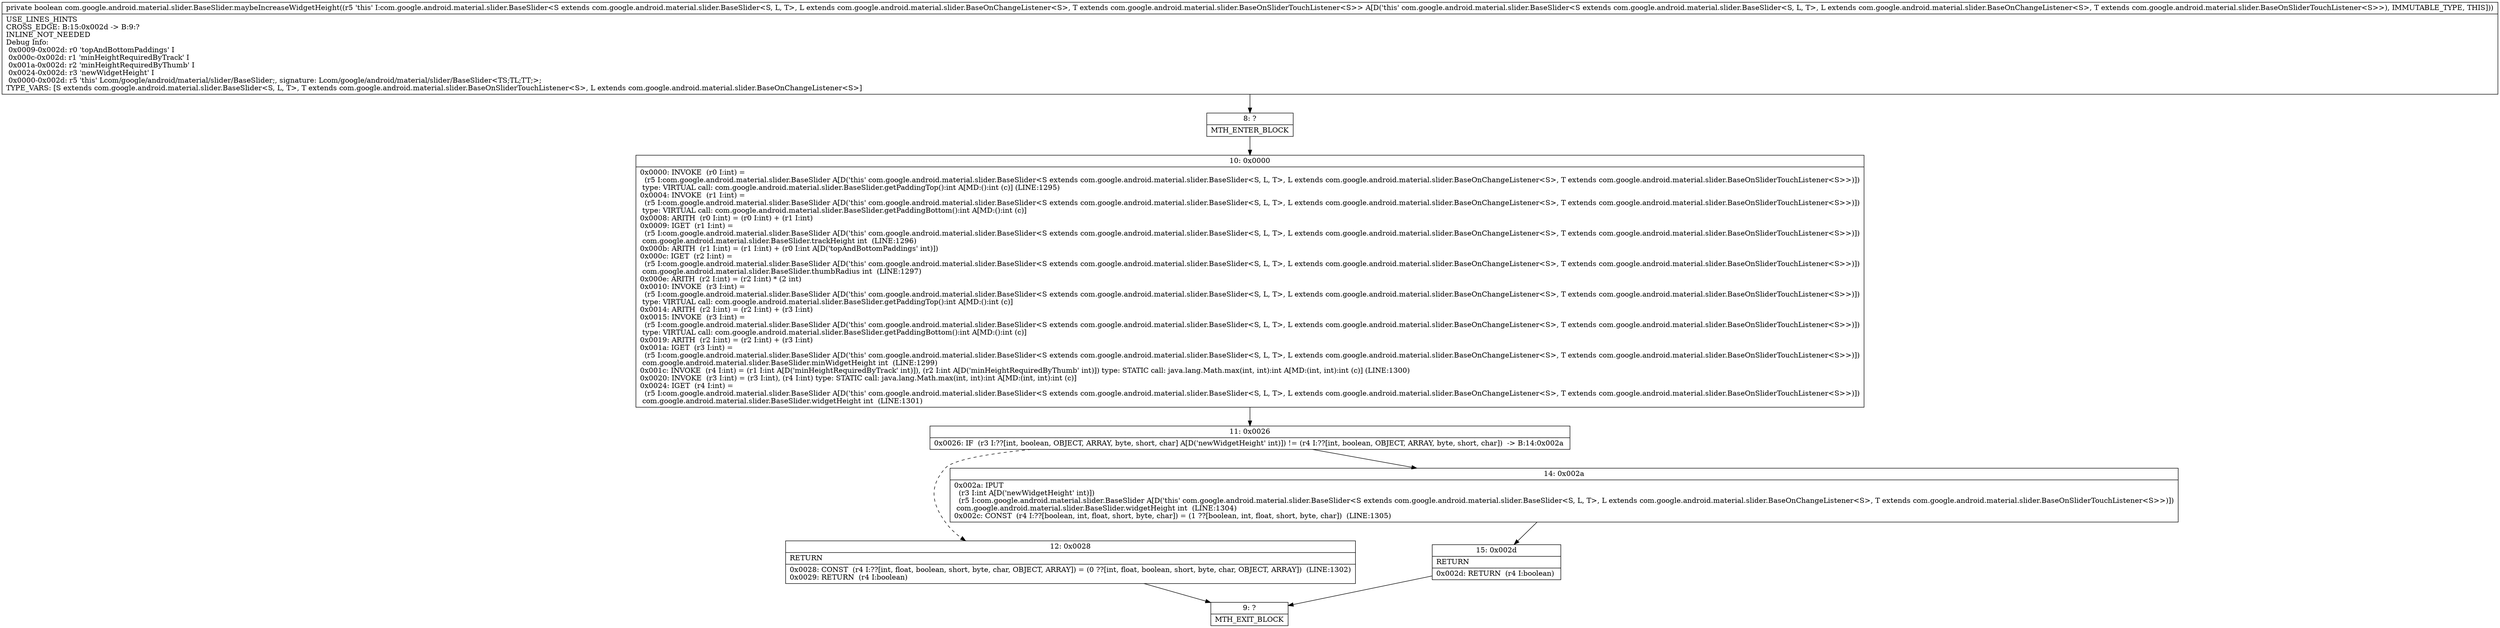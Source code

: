 digraph "CFG forcom.google.android.material.slider.BaseSlider.maybeIncreaseWidgetHeight()Z" {
Node_8 [shape=record,label="{8\:\ ?|MTH_ENTER_BLOCK\l}"];
Node_10 [shape=record,label="{10\:\ 0x0000|0x0000: INVOKE  (r0 I:int) = \l  (r5 I:com.google.android.material.slider.BaseSlider A[D('this' com.google.android.material.slider.BaseSlider\<S extends com.google.android.material.slider.BaseSlider\<S, L, T\>, L extends com.google.android.material.slider.BaseOnChangeListener\<S\>, T extends com.google.android.material.slider.BaseOnSliderTouchListener\<S\>\>)])\l type: VIRTUAL call: com.google.android.material.slider.BaseSlider.getPaddingTop():int A[MD:():int (c)] (LINE:1295)\l0x0004: INVOKE  (r1 I:int) = \l  (r5 I:com.google.android.material.slider.BaseSlider A[D('this' com.google.android.material.slider.BaseSlider\<S extends com.google.android.material.slider.BaseSlider\<S, L, T\>, L extends com.google.android.material.slider.BaseOnChangeListener\<S\>, T extends com.google.android.material.slider.BaseOnSliderTouchListener\<S\>\>)])\l type: VIRTUAL call: com.google.android.material.slider.BaseSlider.getPaddingBottom():int A[MD:():int (c)]\l0x0008: ARITH  (r0 I:int) = (r0 I:int) + (r1 I:int) \l0x0009: IGET  (r1 I:int) = \l  (r5 I:com.google.android.material.slider.BaseSlider A[D('this' com.google.android.material.slider.BaseSlider\<S extends com.google.android.material.slider.BaseSlider\<S, L, T\>, L extends com.google.android.material.slider.BaseOnChangeListener\<S\>, T extends com.google.android.material.slider.BaseOnSliderTouchListener\<S\>\>)])\l com.google.android.material.slider.BaseSlider.trackHeight int  (LINE:1296)\l0x000b: ARITH  (r1 I:int) = (r1 I:int) + (r0 I:int A[D('topAndBottomPaddings' int)]) \l0x000c: IGET  (r2 I:int) = \l  (r5 I:com.google.android.material.slider.BaseSlider A[D('this' com.google.android.material.slider.BaseSlider\<S extends com.google.android.material.slider.BaseSlider\<S, L, T\>, L extends com.google.android.material.slider.BaseOnChangeListener\<S\>, T extends com.google.android.material.slider.BaseOnSliderTouchListener\<S\>\>)])\l com.google.android.material.slider.BaseSlider.thumbRadius int  (LINE:1297)\l0x000e: ARITH  (r2 I:int) = (r2 I:int) * (2 int) \l0x0010: INVOKE  (r3 I:int) = \l  (r5 I:com.google.android.material.slider.BaseSlider A[D('this' com.google.android.material.slider.BaseSlider\<S extends com.google.android.material.slider.BaseSlider\<S, L, T\>, L extends com.google.android.material.slider.BaseOnChangeListener\<S\>, T extends com.google.android.material.slider.BaseOnSliderTouchListener\<S\>\>)])\l type: VIRTUAL call: com.google.android.material.slider.BaseSlider.getPaddingTop():int A[MD:():int (c)]\l0x0014: ARITH  (r2 I:int) = (r2 I:int) + (r3 I:int) \l0x0015: INVOKE  (r3 I:int) = \l  (r5 I:com.google.android.material.slider.BaseSlider A[D('this' com.google.android.material.slider.BaseSlider\<S extends com.google.android.material.slider.BaseSlider\<S, L, T\>, L extends com.google.android.material.slider.BaseOnChangeListener\<S\>, T extends com.google.android.material.slider.BaseOnSliderTouchListener\<S\>\>)])\l type: VIRTUAL call: com.google.android.material.slider.BaseSlider.getPaddingBottom():int A[MD:():int (c)]\l0x0019: ARITH  (r2 I:int) = (r2 I:int) + (r3 I:int) \l0x001a: IGET  (r3 I:int) = \l  (r5 I:com.google.android.material.slider.BaseSlider A[D('this' com.google.android.material.slider.BaseSlider\<S extends com.google.android.material.slider.BaseSlider\<S, L, T\>, L extends com.google.android.material.slider.BaseOnChangeListener\<S\>, T extends com.google.android.material.slider.BaseOnSliderTouchListener\<S\>\>)])\l com.google.android.material.slider.BaseSlider.minWidgetHeight int  (LINE:1299)\l0x001c: INVOKE  (r4 I:int) = (r1 I:int A[D('minHeightRequiredByTrack' int)]), (r2 I:int A[D('minHeightRequiredByThumb' int)]) type: STATIC call: java.lang.Math.max(int, int):int A[MD:(int, int):int (c)] (LINE:1300)\l0x0020: INVOKE  (r3 I:int) = (r3 I:int), (r4 I:int) type: STATIC call: java.lang.Math.max(int, int):int A[MD:(int, int):int (c)]\l0x0024: IGET  (r4 I:int) = \l  (r5 I:com.google.android.material.slider.BaseSlider A[D('this' com.google.android.material.slider.BaseSlider\<S extends com.google.android.material.slider.BaseSlider\<S, L, T\>, L extends com.google.android.material.slider.BaseOnChangeListener\<S\>, T extends com.google.android.material.slider.BaseOnSliderTouchListener\<S\>\>)])\l com.google.android.material.slider.BaseSlider.widgetHeight int  (LINE:1301)\l}"];
Node_11 [shape=record,label="{11\:\ 0x0026|0x0026: IF  (r3 I:??[int, boolean, OBJECT, ARRAY, byte, short, char] A[D('newWidgetHeight' int)]) != (r4 I:??[int, boolean, OBJECT, ARRAY, byte, short, char])  \-\> B:14:0x002a \l}"];
Node_12 [shape=record,label="{12\:\ 0x0028|RETURN\l|0x0028: CONST  (r4 I:??[int, float, boolean, short, byte, char, OBJECT, ARRAY]) = (0 ??[int, float, boolean, short, byte, char, OBJECT, ARRAY])  (LINE:1302)\l0x0029: RETURN  (r4 I:boolean) \l}"];
Node_9 [shape=record,label="{9\:\ ?|MTH_EXIT_BLOCK\l}"];
Node_14 [shape=record,label="{14\:\ 0x002a|0x002a: IPUT  \l  (r3 I:int A[D('newWidgetHeight' int)])\l  (r5 I:com.google.android.material.slider.BaseSlider A[D('this' com.google.android.material.slider.BaseSlider\<S extends com.google.android.material.slider.BaseSlider\<S, L, T\>, L extends com.google.android.material.slider.BaseOnChangeListener\<S\>, T extends com.google.android.material.slider.BaseOnSliderTouchListener\<S\>\>)])\l com.google.android.material.slider.BaseSlider.widgetHeight int  (LINE:1304)\l0x002c: CONST  (r4 I:??[boolean, int, float, short, byte, char]) = (1 ??[boolean, int, float, short, byte, char])  (LINE:1305)\l}"];
Node_15 [shape=record,label="{15\:\ 0x002d|RETURN\l|0x002d: RETURN  (r4 I:boolean) \l}"];
MethodNode[shape=record,label="{private boolean com.google.android.material.slider.BaseSlider.maybeIncreaseWidgetHeight((r5 'this' I:com.google.android.material.slider.BaseSlider\<S extends com.google.android.material.slider.BaseSlider\<S, L, T\>, L extends com.google.android.material.slider.BaseOnChangeListener\<S\>, T extends com.google.android.material.slider.BaseOnSliderTouchListener\<S\>\> A[D('this' com.google.android.material.slider.BaseSlider\<S extends com.google.android.material.slider.BaseSlider\<S, L, T\>, L extends com.google.android.material.slider.BaseOnChangeListener\<S\>, T extends com.google.android.material.slider.BaseOnSliderTouchListener\<S\>\>), IMMUTABLE_TYPE, THIS]))  | USE_LINES_HINTS\lCROSS_EDGE: B:15:0x002d \-\> B:9:?\lINLINE_NOT_NEEDED\lDebug Info:\l  0x0009\-0x002d: r0 'topAndBottomPaddings' I\l  0x000c\-0x002d: r1 'minHeightRequiredByTrack' I\l  0x001a\-0x002d: r2 'minHeightRequiredByThumb' I\l  0x0024\-0x002d: r3 'newWidgetHeight' I\l  0x0000\-0x002d: r5 'this' Lcom\/google\/android\/material\/slider\/BaseSlider;, signature: Lcom\/google\/android\/material\/slider\/BaseSlider\<TS;TL;TT;\>;\lTYPE_VARS: [S extends com.google.android.material.slider.BaseSlider\<S, L, T\>, T extends com.google.android.material.slider.BaseOnSliderTouchListener\<S\>, L extends com.google.android.material.slider.BaseOnChangeListener\<S\>]\l}"];
MethodNode -> Node_8;Node_8 -> Node_10;
Node_10 -> Node_11;
Node_11 -> Node_12[style=dashed];
Node_11 -> Node_14;
Node_12 -> Node_9;
Node_14 -> Node_15;
Node_15 -> Node_9;
}

